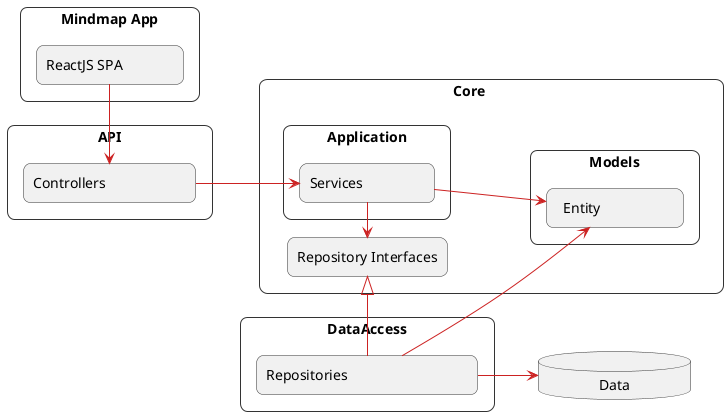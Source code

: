 @startuml
left to right direction

skinparam database {
    BorderColor #333
}

skinparam rectangle {
    BorderColor #333
}

skinparam ArrowColor #C22
skinparam roundcorner 15

rectangle "Mindmap App" {
    rectangle "ReactJS SPA              " as app
}

rectangle "API" {
    rectangle "Controllers                      " as cntrl1
}


rectangle DataAccess  {
    rectangle "Repositories                                 " as repo1
}

rectangle "Core            " {
    rectangle "Application" {
        rectangle "Services                 "  as serv1
    }


    rectangle Models {
        rectangle "  Entity                    " as ent1
    }

    rectangle "Repository Interfaces"  as IRepo{
    }
}

database "              Data              " as data {
}

app -left-> cntrl1

cntrl1 --> serv1

serv1 -down-> ent1


serv1 -left-> IRepo

repo1 -left-|> IRepo

repo1 --> ent1

repo1 --> data

@enduml